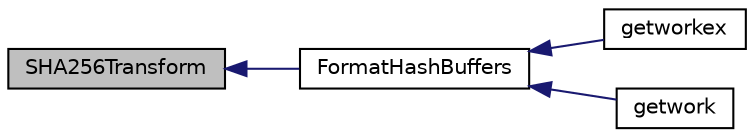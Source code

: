digraph "SHA256Transform"
{
  edge [fontname="Helvetica",fontsize="10",labelfontname="Helvetica",labelfontsize="10"];
  node [fontname="Helvetica",fontsize="10",shape=record];
  rankdir="LR";
  Node971 [label="SHA256Transform",height=0.2,width=0.4,color="black", fillcolor="grey75", style="filled", fontcolor="black"];
  Node971 -> Node972 [dir="back",color="midnightblue",fontsize="10",style="solid",fontname="Helvetica"];
  Node972 [label="FormatHashBuffers",height=0.2,width=0.4,color="black", fillcolor="white", style="filled",URL="$de/d13/miner_8h.html#a391a5a462c3f60bbb7dbf6a09fe2e78f",tooltip="Do mining precalculation. "];
  Node972 -> Node973 [dir="back",color="midnightblue",fontsize="10",style="solid",fontname="Helvetica"];
  Node973 [label="getworkex",height=0.2,width=0.4,color="black", fillcolor="white", style="filled",URL="$d4/ddd/rpcmining_8cpp.html#aa40f86dc468a3f2ef4a3bba99e20a069"];
  Node972 -> Node974 [dir="back",color="midnightblue",fontsize="10",style="solid",fontname="Helvetica"];
  Node974 [label="getwork",height=0.2,width=0.4,color="black", fillcolor="white", style="filled",URL="$d4/ddd/rpcmining_8cpp.html#a356be62c93d38267a7da9e1cb644d547"];
}

